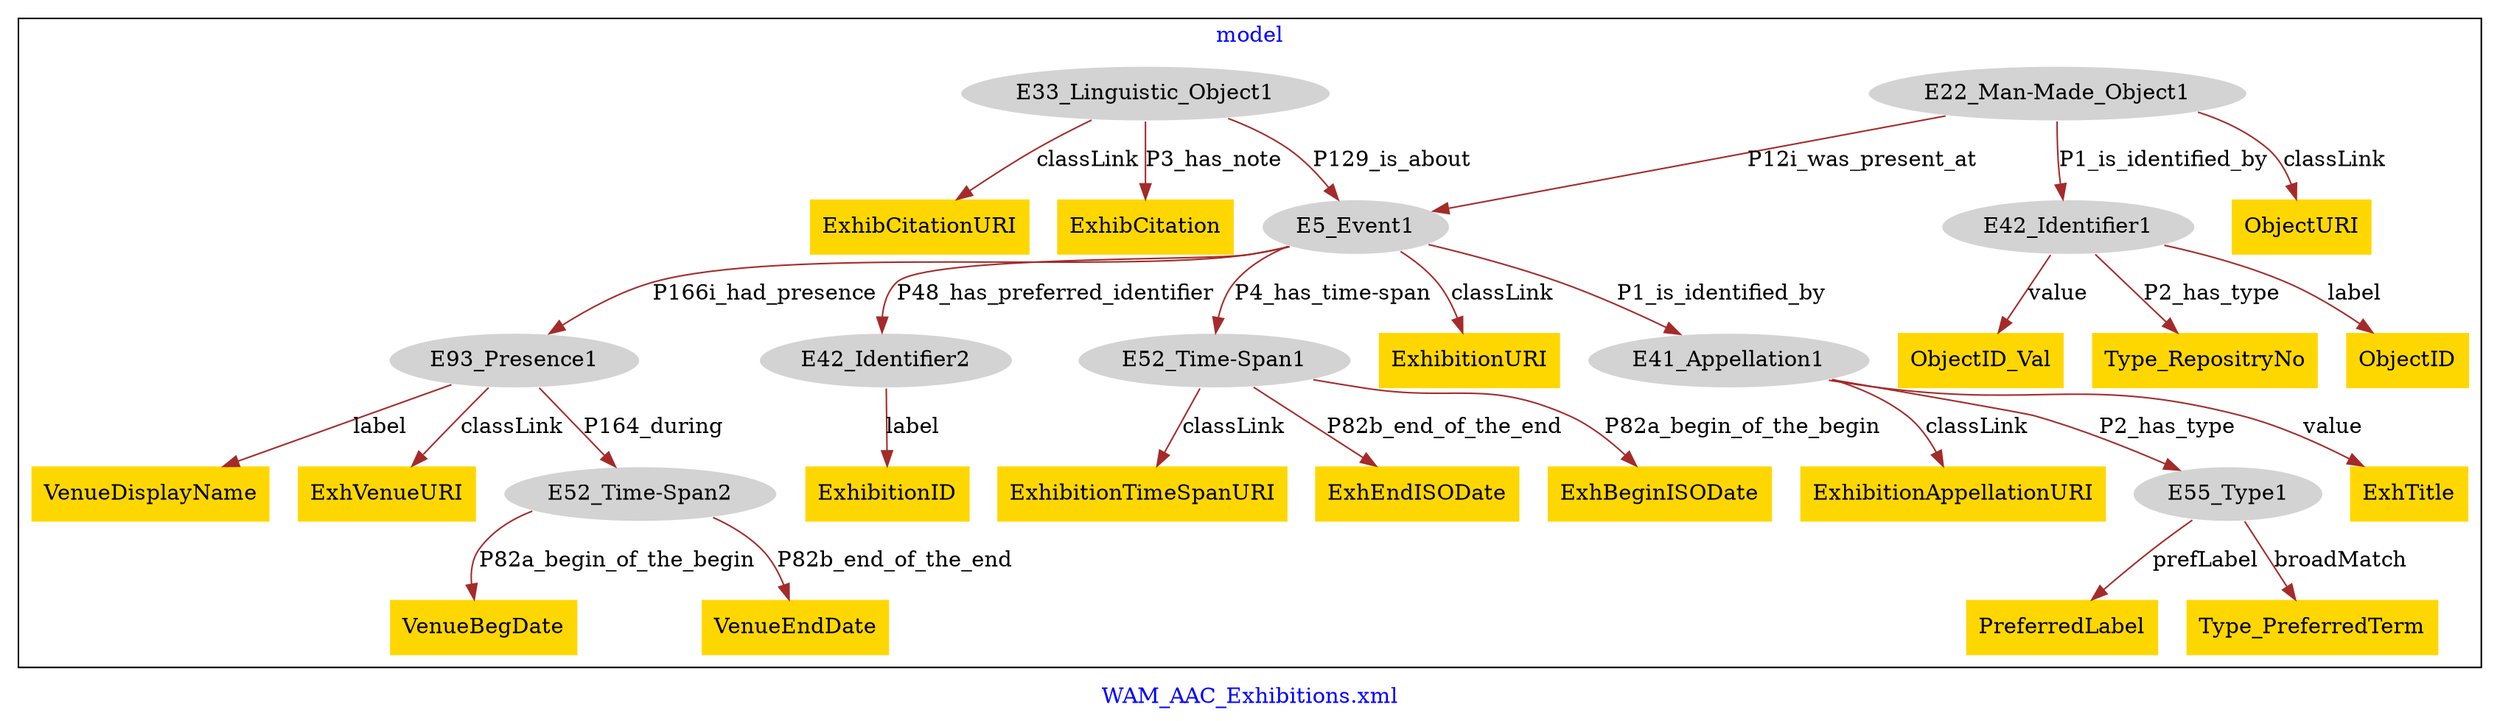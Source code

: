 digraph n0 {
fontcolor="blue"
remincross="true"
label="WAM_AAC_Exhibitions.xml"
subgraph cluster {
label="model"
n2[style="filled",color="white",fillcolor="lightgray",label="E52_Time-Span1"];
n3[shape="plaintext",style="filled",fillcolor="gold",label="ExhBeginISODate"];
n4[style="filled",color="white",fillcolor="lightgray",label="E52_Time-Span2"];
n5[shape="plaintext",style="filled",fillcolor="gold",label="VenueBegDate"];
n6[style="filled",color="white",fillcolor="lightgray",label="E22_Man-Made_Object1"];
n7[style="filled",color="white",fillcolor="lightgray",label="E42_Identifier1"];
n8[style="filled",color="white",fillcolor="lightgray",label="E5_Event1"];
n9[shape="plaintext",style="filled",fillcolor="gold",label="ExhibitionURI"];
n10[style="filled",color="white",fillcolor="lightgray",label="E41_Appellation1"];
n11[style="filled",color="white",fillcolor="lightgray",label="E33_Linguistic_Object1"];
n12[shape="plaintext",style="filled",fillcolor="gold",label="ExhTitle"];
n13[style="filled",color="white",fillcolor="lightgray",label="E93_Presence1"];
n14[shape="plaintext",style="filled",fillcolor="gold",label="ExhibitionTimeSpanURI"];
n15[shape="plaintext",style="filled",fillcolor="gold",label="VenueDisplayName"];
n16[style="filled",color="white",fillcolor="lightgray",label="E42_Identifier2"];
n17[shape="plaintext",style="filled",fillcolor="gold",label="ExhibitionID"];
n18[shape="plaintext",style="filled",fillcolor="gold",label="ExhibCitationURI"];
n19[shape="plaintext",style="filled",fillcolor="gold",label="Type_RepositryNo"];
n20[shape="plaintext",style="filled",fillcolor="gold",label="ObjectURI"];
n21[shape="plaintext",style="filled",fillcolor="gold",label="ExhibitionAppellationURI"];
n22[shape="plaintext",style="filled",fillcolor="gold",label="ExhEndISODate"];
n23[shape="plaintext",style="filled",fillcolor="gold",label="ExhibCitation"];
n24[style="filled",color="white",fillcolor="lightgray",label="E55_Type1"];
n25[shape="plaintext",style="filled",fillcolor="gold",label="PreferredLabel"];
n26[shape="plaintext",style="filled",fillcolor="gold",label="ExhVenueURI"];
n27[shape="plaintext",style="filled",fillcolor="gold",label="ObjectID"];
n28[shape="plaintext",style="filled",fillcolor="gold",label="VenueEndDate"];
n29[shape="plaintext",style="filled",fillcolor="gold",label="Type_PreferredTerm"];
n30[shape="plaintext",style="filled",fillcolor="gold",label="ObjectID_Val"];
}
n2 -> n3[color="brown",fontcolor="black",label="P82a_begin_of_the_begin"]
n4 -> n5[color="brown",fontcolor="black",label="P82a_begin_of_the_begin"]
n6 -> n7[color="brown",fontcolor="black",label="P1_is_identified_by"]
n8 -> n9[color="brown",fontcolor="black",label="classLink"]
n8 -> n2[color="brown",fontcolor="black",label="P4_has_time-span"]
n8 -> n10[color="brown",fontcolor="black",label="P1_is_identified_by"]
n11 -> n8[color="brown",fontcolor="black",label="P129_is_about"]
n10 -> n12[color="brown",fontcolor="black",label="value"]
n8 -> n13[color="brown",fontcolor="black",label="P166i_had_presence"]
n2 -> n14[color="brown",fontcolor="black",label="classLink"]
n13 -> n15[color="brown",fontcolor="black",label="label"]
n8 -> n16[color="brown",fontcolor="black",label="P48_has_preferred_identifier"]
n16 -> n17[color="brown",fontcolor="black",label="label"]
n11 -> n18[color="brown",fontcolor="black",label="classLink"]
n7 -> n19[color="brown",fontcolor="black",label="P2_has_type"]
n6 -> n8[color="brown",fontcolor="black",label="P12i_was_present_at"]
n6 -> n20[color="brown",fontcolor="black",label="classLink"]
n10 -> n21[color="brown",fontcolor="black",label="classLink"]
n2 -> n22[color="brown",fontcolor="black",label="P82b_end_of_the_end"]
n11 -> n23[color="brown",fontcolor="black",label="P3_has_note"]
n24 -> n25[color="brown",fontcolor="black",label="prefLabel"]
n13 -> n26[color="brown",fontcolor="black",label="classLink"]
n10 -> n24[color="brown",fontcolor="black",label="P2_has_type"]
n13 -> n4[color="brown",fontcolor="black",label="P164_during"]
n7 -> n27[color="brown",fontcolor="black",label="label"]
n4 -> n28[color="brown",fontcolor="black",label="P82b_end_of_the_end"]
n24 -> n29[color="brown",fontcolor="black",label="broadMatch"]
n7 -> n30[color="brown",fontcolor="black",label="value"]
}
